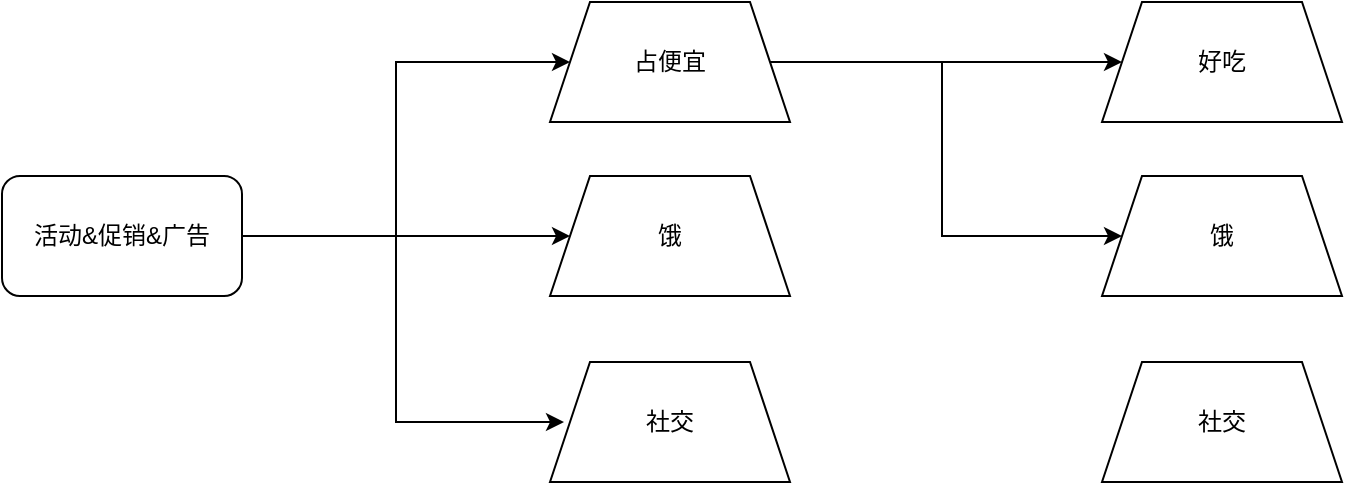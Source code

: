 <mxfile version="14.0.0" type="github">
  <diagram id="4dkKXYNTAWK5__7AtTli" name="Page-1">
    <mxGraphModel dx="1127" dy="431" grid="1" gridSize="10" guides="1" tooltips="1" connect="1" arrows="1" fold="1" page="1" pageScale="1" pageWidth="827" pageHeight="1169" math="0" shadow="0">
      <root>
        <mxCell id="0" />
        <mxCell id="1" parent="0" />
        <mxCell id="rxXV3Al38AFxh0UGhGaE-3" style="edgeStyle=orthogonalEdgeStyle;rounded=0;orthogonalLoop=1;jettySize=auto;html=1;entryX=0;entryY=0.5;entryDx=0;entryDy=0;" edge="1" parent="1" target="rxXV3Al38AFxh0UGhGaE-2">
          <mxGeometry relative="1" as="geometry">
            <mxPoint x="267" y="247" as="sourcePoint" />
            <mxPoint x="434.333" y="150" as="targetPoint" />
            <Array as="points">
              <mxPoint x="337" y="247" />
              <mxPoint x="337" y="160" />
            </Array>
          </mxGeometry>
        </mxCell>
        <mxCell id="rxXV3Al38AFxh0UGhGaE-11" style="edgeStyle=orthogonalEdgeStyle;rounded=0;orthogonalLoop=1;jettySize=auto;html=1;exitX=1;exitY=0.5;exitDx=0;exitDy=0;entryX=0;entryY=0.5;entryDx=0;entryDy=0;" edge="1" parent="1" source="rxXV3Al38AFxh0UGhGaE-1" target="rxXV3Al38AFxh0UGhGaE-5">
          <mxGeometry relative="1" as="geometry" />
        </mxCell>
        <mxCell id="rxXV3Al38AFxh0UGhGaE-12" style="edgeStyle=orthogonalEdgeStyle;rounded=0;orthogonalLoop=1;jettySize=auto;html=1;entryX=0;entryY=0.5;entryDx=0;entryDy=0;exitX=1;exitY=0.5;exitDx=0;exitDy=0;" edge="1" parent="1" source="rxXV3Al38AFxh0UGhGaE-1">
          <mxGeometry relative="1" as="geometry">
            <mxPoint x="257" y="210" as="sourcePoint" />
            <mxPoint x="421" y="340" as="targetPoint" />
            <Array as="points">
              <mxPoint x="337" y="247" />
              <mxPoint x="337" y="340" />
            </Array>
          </mxGeometry>
        </mxCell>
        <mxCell id="rxXV3Al38AFxh0UGhGaE-1" value="活动&amp;amp;促销&amp;amp;广告" style="rounded=1;whiteSpace=wrap;html=1;" vertex="1" parent="1">
          <mxGeometry x="140" y="217" width="120" height="60" as="geometry" />
        </mxCell>
        <mxCell id="rxXV3Al38AFxh0UGhGaE-9" style="edgeStyle=orthogonalEdgeStyle;rounded=0;orthogonalLoop=1;jettySize=auto;html=1;exitX=1;exitY=0.5;exitDx=0;exitDy=0;entryX=0;entryY=0.5;entryDx=0;entryDy=0;" edge="1" parent="1" source="rxXV3Al38AFxh0UGhGaE-2" target="rxXV3Al38AFxh0UGhGaE-4">
          <mxGeometry relative="1" as="geometry" />
        </mxCell>
        <mxCell id="rxXV3Al38AFxh0UGhGaE-10" style="edgeStyle=orthogonalEdgeStyle;rounded=0;orthogonalLoop=1;jettySize=auto;html=1;exitX=1;exitY=0.5;exitDx=0;exitDy=0;entryX=0;entryY=0.5;entryDx=0;entryDy=0;" edge="1" parent="1" source="rxXV3Al38AFxh0UGhGaE-2" target="rxXV3Al38AFxh0UGhGaE-7">
          <mxGeometry relative="1" as="geometry">
            <Array as="points">
              <mxPoint x="610" y="160" />
              <mxPoint x="610" y="247" />
            </Array>
          </mxGeometry>
        </mxCell>
        <mxCell id="rxXV3Al38AFxh0UGhGaE-2" value="占便宜" style="shape=trapezoid;perimeter=trapezoidPerimeter;whiteSpace=wrap;html=1;fixedSize=1;" vertex="1" parent="1">
          <mxGeometry x="414" y="130" width="120" height="60" as="geometry" />
        </mxCell>
        <mxCell id="rxXV3Al38AFxh0UGhGaE-4" value="好吃" style="shape=trapezoid;perimeter=trapezoidPerimeter;whiteSpace=wrap;html=1;fixedSize=1;" vertex="1" parent="1">
          <mxGeometry x="690" y="130" width="120" height="60" as="geometry" />
        </mxCell>
        <mxCell id="rxXV3Al38AFxh0UGhGaE-5" value="饿" style="shape=trapezoid;perimeter=trapezoidPerimeter;whiteSpace=wrap;html=1;fixedSize=1;" vertex="1" parent="1">
          <mxGeometry x="414" y="217" width="120" height="60" as="geometry" />
        </mxCell>
        <mxCell id="rxXV3Al38AFxh0UGhGaE-6" value="社交" style="shape=trapezoid;perimeter=trapezoidPerimeter;whiteSpace=wrap;html=1;fixedSize=1;" vertex="1" parent="1">
          <mxGeometry x="414" y="310" width="120" height="60" as="geometry" />
        </mxCell>
        <mxCell id="rxXV3Al38AFxh0UGhGaE-7" value="饿" style="shape=trapezoid;perimeter=trapezoidPerimeter;whiteSpace=wrap;html=1;fixedSize=1;" vertex="1" parent="1">
          <mxGeometry x="690" y="217" width="120" height="60" as="geometry" />
        </mxCell>
        <mxCell id="rxXV3Al38AFxh0UGhGaE-8" value="社交" style="shape=trapezoid;perimeter=trapezoidPerimeter;whiteSpace=wrap;html=1;fixedSize=1;" vertex="1" parent="1">
          <mxGeometry x="690" y="310" width="120" height="60" as="geometry" />
        </mxCell>
      </root>
    </mxGraphModel>
  </diagram>
</mxfile>
